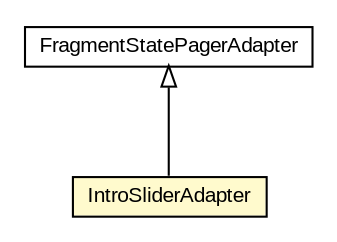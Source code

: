 #!/usr/local/bin/dot
#
# Class diagram 
# Generated by UMLGraph version R5_6-24-gf6e263 (http://www.umlgraph.org/)
#

digraph G {
	edge [fontname="arial",fontsize=10,labelfontname="arial",labelfontsize=10];
	node [fontname="arial",fontsize=10,shape=plaintext];
	nodesep=0.25;
	ranksep=0.5;
	// org.osmdroid.intro.IntroSliderAdapter
	c68025 [label=<<table title="org.osmdroid.intro.IntroSliderAdapter" border="0" cellborder="1" cellspacing="0" cellpadding="2" port="p" bgcolor="lemonChiffon" href="./IntroSliderAdapter.html">
		<tr><td><table border="0" cellspacing="0" cellpadding="1">
<tr><td align="center" balign="center"> IntroSliderAdapter </td></tr>
		</table></td></tr>
		</table>>, URL="./IntroSliderAdapter.html", fontname="arial", fontcolor="black", fontsize=10.0];
	//org.osmdroid.intro.IntroSliderAdapter extends FragmentStatePagerAdapter
	c68345:p -> c68025:p [dir=back,arrowtail=empty];
	// FragmentStatePagerAdapter
	c68345[label=<<table title="FragmentStatePagerAdapter" border="0" cellborder="1" cellspacing="0" cellpadding="2" port="p" href="http://java.sun.com/j2se/1.4.2/docs/api//FragmentStatePagerAdapter.html">
		<tr><td><table border="0" cellspacing="0" cellpadding="1">
<tr><td align="center" balign="center"> FragmentStatePagerAdapter </td></tr>
		</table></td></tr>
		</table>>, fontname="arial", fontcolor="black", fontsize=10.0];
}


